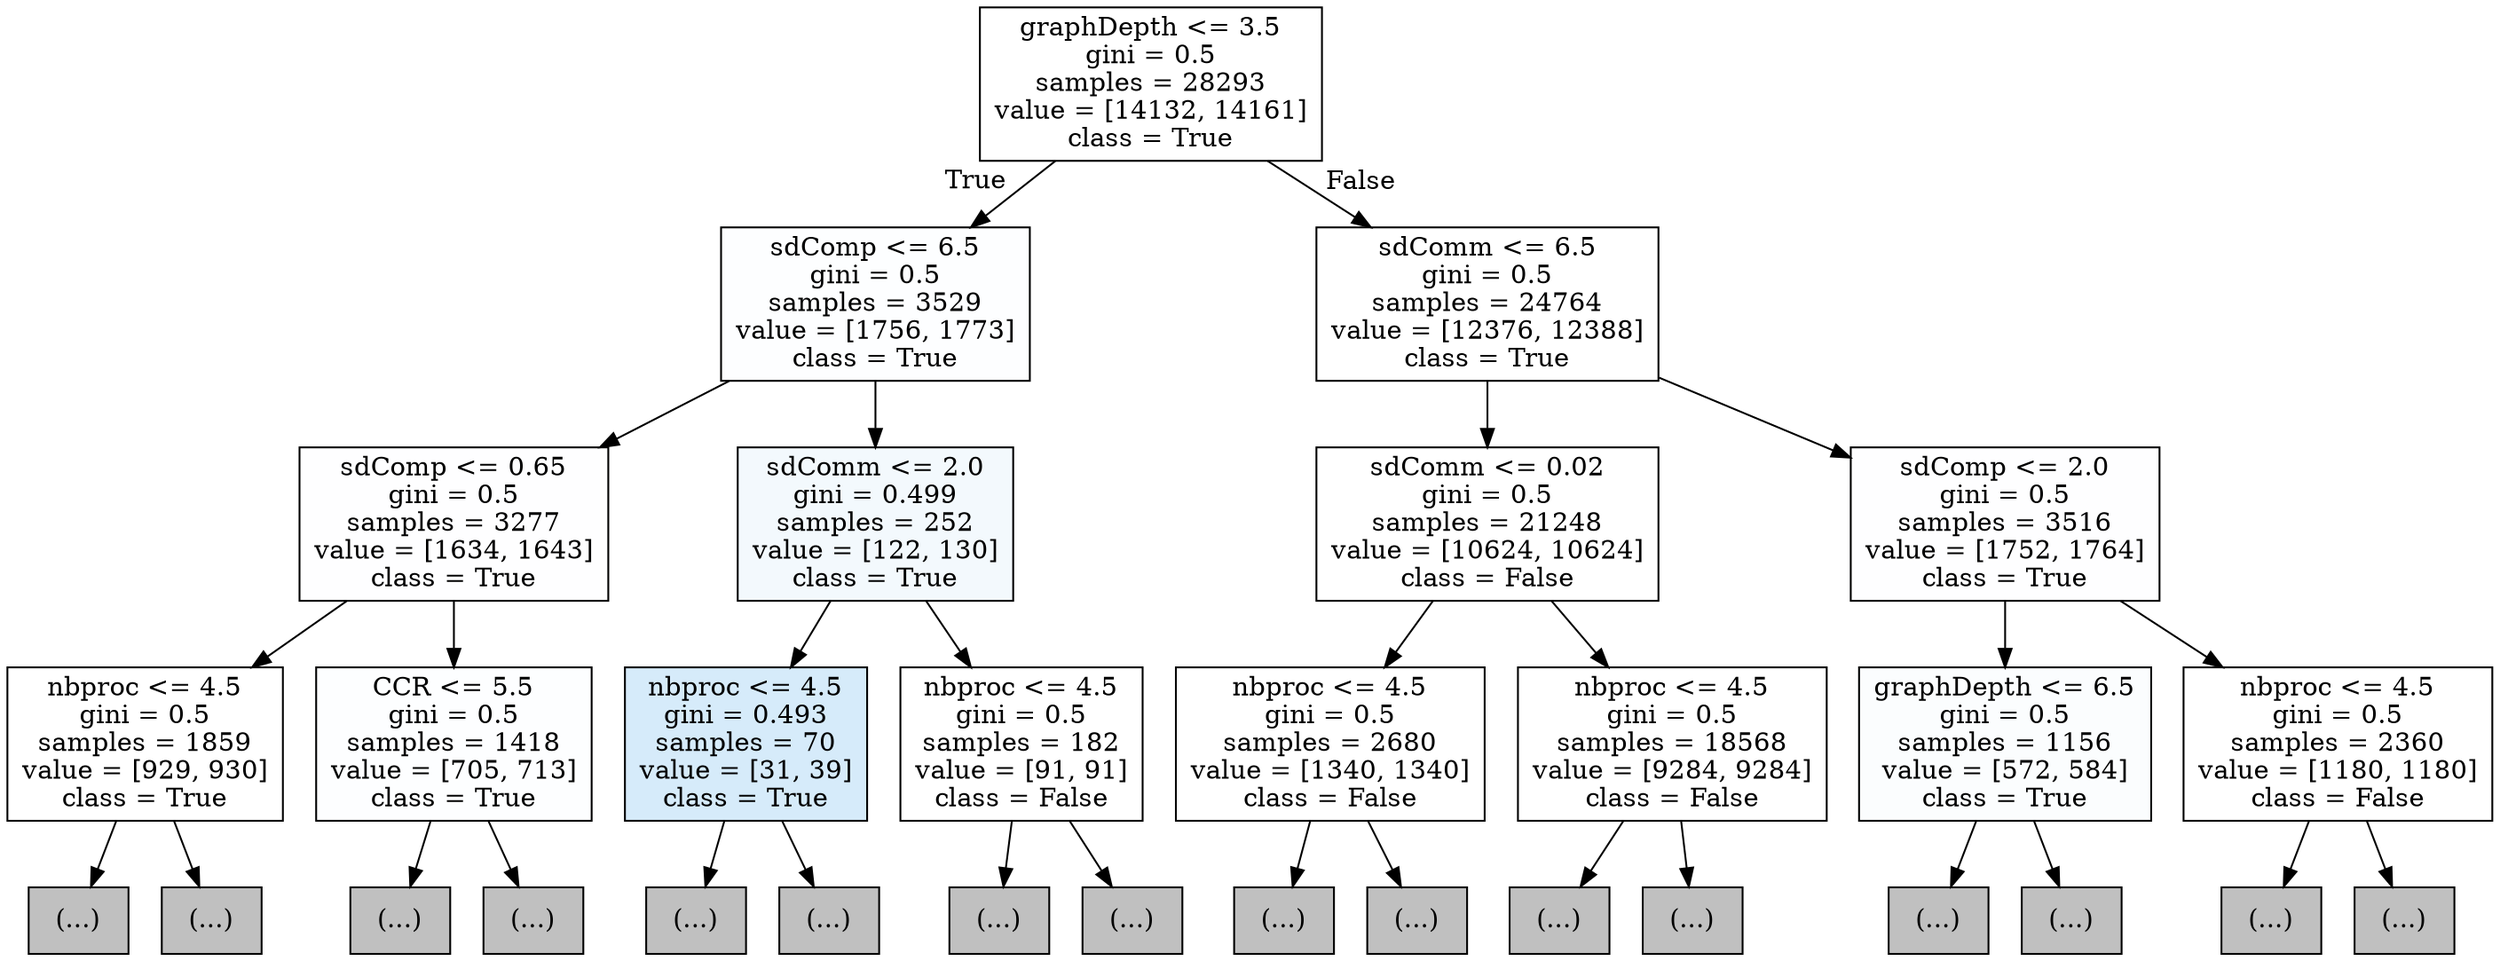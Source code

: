 digraph Tree {
node [shape=box, style="filled", color="black"] ;
0 [label="graphDepth <= 3.5\ngini = 0.5\nsamples = 28293\nvalue = [14132, 14161]\nclass = True", fillcolor="#ffffff"] ;
1 [label="sdComp <= 6.5\ngini = 0.5\nsamples = 3529\nvalue = [1756, 1773]\nclass = True", fillcolor="#fdfeff"] ;
0 -> 1 [labeldistance=2.5, labelangle=45, headlabel="True"] ;
2 [label="sdComp <= 0.65\ngini = 0.5\nsamples = 3277\nvalue = [1634, 1643]\nclass = True", fillcolor="#fefeff"] ;
1 -> 2 ;
3 [label="nbproc <= 4.5\ngini = 0.5\nsamples = 1859\nvalue = [929, 930]\nclass = True", fillcolor="#ffffff"] ;
2 -> 3 ;
4 [label="(...)", fillcolor="#C0C0C0"] ;
3 -> 4 ;
33 [label="(...)", fillcolor="#C0C0C0"] ;
3 -> 33 ;
58 [label="CCR <= 5.5\ngini = 0.5\nsamples = 1418\nvalue = [705, 713]\nclass = True", fillcolor="#fdfeff"] ;
2 -> 58 ;
59 [label="(...)", fillcolor="#C0C0C0"] ;
58 -> 59 ;
70 [label="(...)", fillcolor="#C0C0C0"] ;
58 -> 70 ;
91 [label="sdComm <= 2.0\ngini = 0.499\nsamples = 252\nvalue = [122, 130]\nclass = True", fillcolor="#f3f9fd"] ;
1 -> 91 ;
92 [label="nbproc <= 4.5\ngini = 0.493\nsamples = 70\nvalue = [31, 39]\nclass = True", fillcolor="#d6ebfa"] ;
91 -> 92 ;
93 [label="(...)", fillcolor="#C0C0C0"] ;
92 -> 93 ;
94 [label="(...)", fillcolor="#C0C0C0"] ;
92 -> 94 ;
95 [label="nbproc <= 4.5\ngini = 0.5\nsamples = 182\nvalue = [91, 91]\nclass = False", fillcolor="#ffffff"] ;
91 -> 95 ;
96 [label="(...)", fillcolor="#C0C0C0"] ;
95 -> 96 ;
99 [label="(...)", fillcolor="#C0C0C0"] ;
95 -> 99 ;
102 [label="sdComm <= 6.5\ngini = 0.5\nsamples = 24764\nvalue = [12376, 12388]\nclass = True", fillcolor="#ffffff"] ;
0 -> 102 [labeldistance=2.5, labelangle=-45, headlabel="False"] ;
103 [label="sdComm <= 0.02\ngini = 0.5\nsamples = 21248\nvalue = [10624, 10624]\nclass = False", fillcolor="#ffffff"] ;
102 -> 103 ;
104 [label="nbproc <= 4.5\ngini = 0.5\nsamples = 2680\nvalue = [1340, 1340]\nclass = False", fillcolor="#ffffff"] ;
103 -> 104 ;
105 [label="(...)", fillcolor="#C0C0C0"] ;
104 -> 105 ;
126 [label="(...)", fillcolor="#C0C0C0"] ;
104 -> 126 ;
161 [label="nbproc <= 4.5\ngini = 0.5\nsamples = 18568\nvalue = [9284, 9284]\nclass = False", fillcolor="#ffffff"] ;
103 -> 161 ;
162 [label="(...)", fillcolor="#C0C0C0"] ;
161 -> 162 ;
407 [label="(...)", fillcolor="#C0C0C0"] ;
161 -> 407 ;
680 [label="sdComp <= 2.0\ngini = 0.5\nsamples = 3516\nvalue = [1752, 1764]\nclass = True", fillcolor="#fefeff"] ;
102 -> 680 ;
681 [label="graphDepth <= 6.5\ngini = 0.5\nsamples = 1156\nvalue = [572, 584]\nclass = True", fillcolor="#fbfdfe"] ;
680 -> 681 ;
682 [label="(...)", fillcolor="#C0C0C0"] ;
681 -> 682 ;
689 [label="(...)", fillcolor="#C0C0C0"] ;
681 -> 689 ;
708 [label="nbproc <= 4.5\ngini = 0.5\nsamples = 2360\nvalue = [1180, 1180]\nclass = False", fillcolor="#ffffff"] ;
680 -> 708 ;
709 [label="(...)", fillcolor="#C0C0C0"] ;
708 -> 709 ;
734 [label="(...)", fillcolor="#C0C0C0"] ;
708 -> 734 ;
}